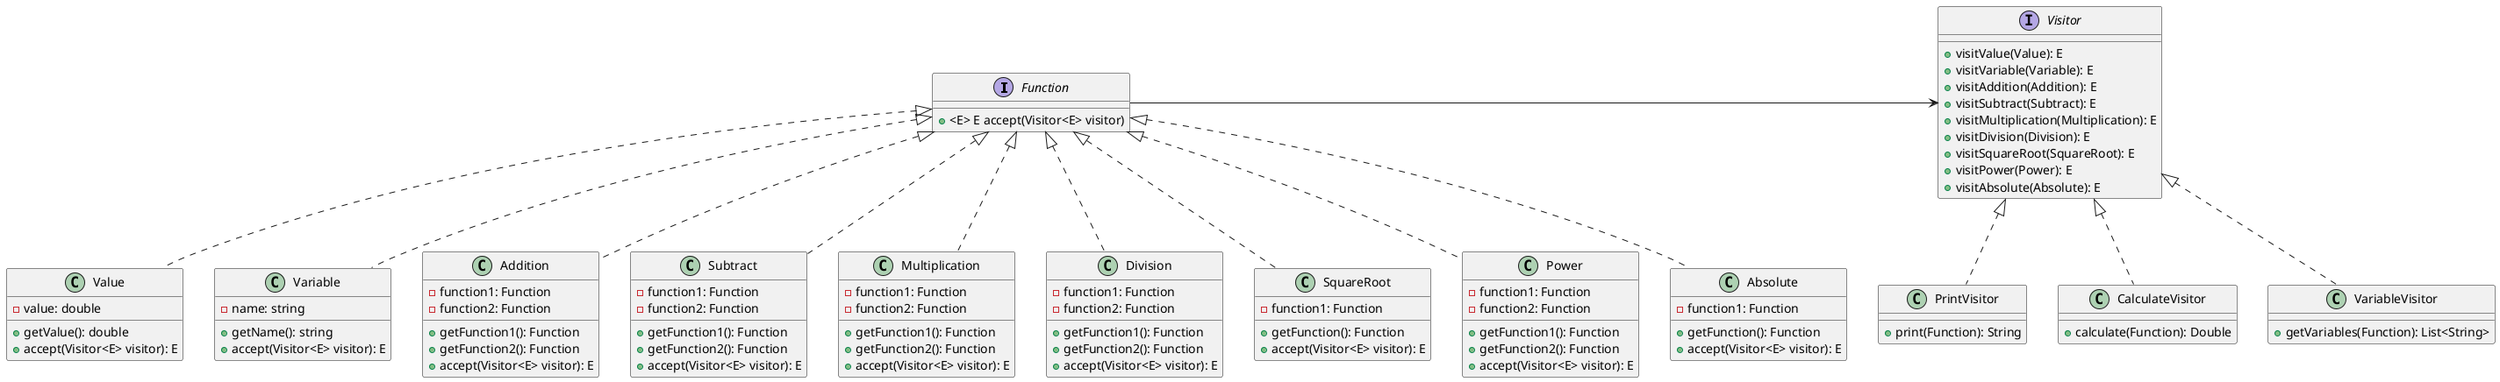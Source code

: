 @startuml

interface Function {
    + <E> E accept(Visitor<E> visitor)
}

class Value implements Function{
    - value: double
    + getValue(): double
    + accept(Visitor<E> visitor): E
}

class Variable implements Function{
    - name: string
    + getName(): string
    + accept(Visitor<E> visitor): E
}

class Addition implements Function{
    - function1: Function
    - function2: Function
    + getFunction1(): Function
    + getFunction2(): Function
    + accept(Visitor<E> visitor): E
}

class Subtract implements Function{
    - function1: Function
    - function2: Function
    + getFunction1(): Function
    + getFunction2(): Function
    + accept(Visitor<E> visitor): E
}

class Multiplication implements Function{
    - function1: Function
    - function2: Function
    + getFunction1(): Function
    + getFunction2(): Function
    + accept(Visitor<E> visitor): E
}

class Division implements Function{
    - function1: Function
    - function2: Function
    + getFunction1(): Function
    + getFunction2(): Function
    + accept(Visitor<E> visitor): E
}

class SquareRoot implements Function{
    - function1: Function
    + getFunction(): Function
    + accept(Visitor<E> visitor): E
}

class Power implements Function{
    - function1: Function
    - function2: Function
    + getFunction1(): Function
    + getFunction2(): Function
    + accept(Visitor<E> visitor): E
}

class Absolute implements Function{
    - function1: Function
    + getFunction(): Function
    + accept(Visitor<E> visitor): E
}

interface Visitor{
    + visitValue(Value): E
    + visitVariable(Variable): E
    + visitAddition(Addition): E
    + visitSubtract(Subtract): E
    + visitMultiplication(Multiplication): E
    + visitDivision(Division): E
    + visitSquareRoot(SquareRoot): E
    + visitPower(Power): E
    + visitAbsolute(Absolute): E
}

Function -> Visitor

class PrintVisitor implements Visitor{
    + print(Function): String
}

class CalculateVisitor implements Visitor{
    + calculate(Function): Double
}

class VariableVisitor implements Visitor{
    + getVariables(Function): List<String>
}

@enduml
class Negate implements Function{
    value: Function
}